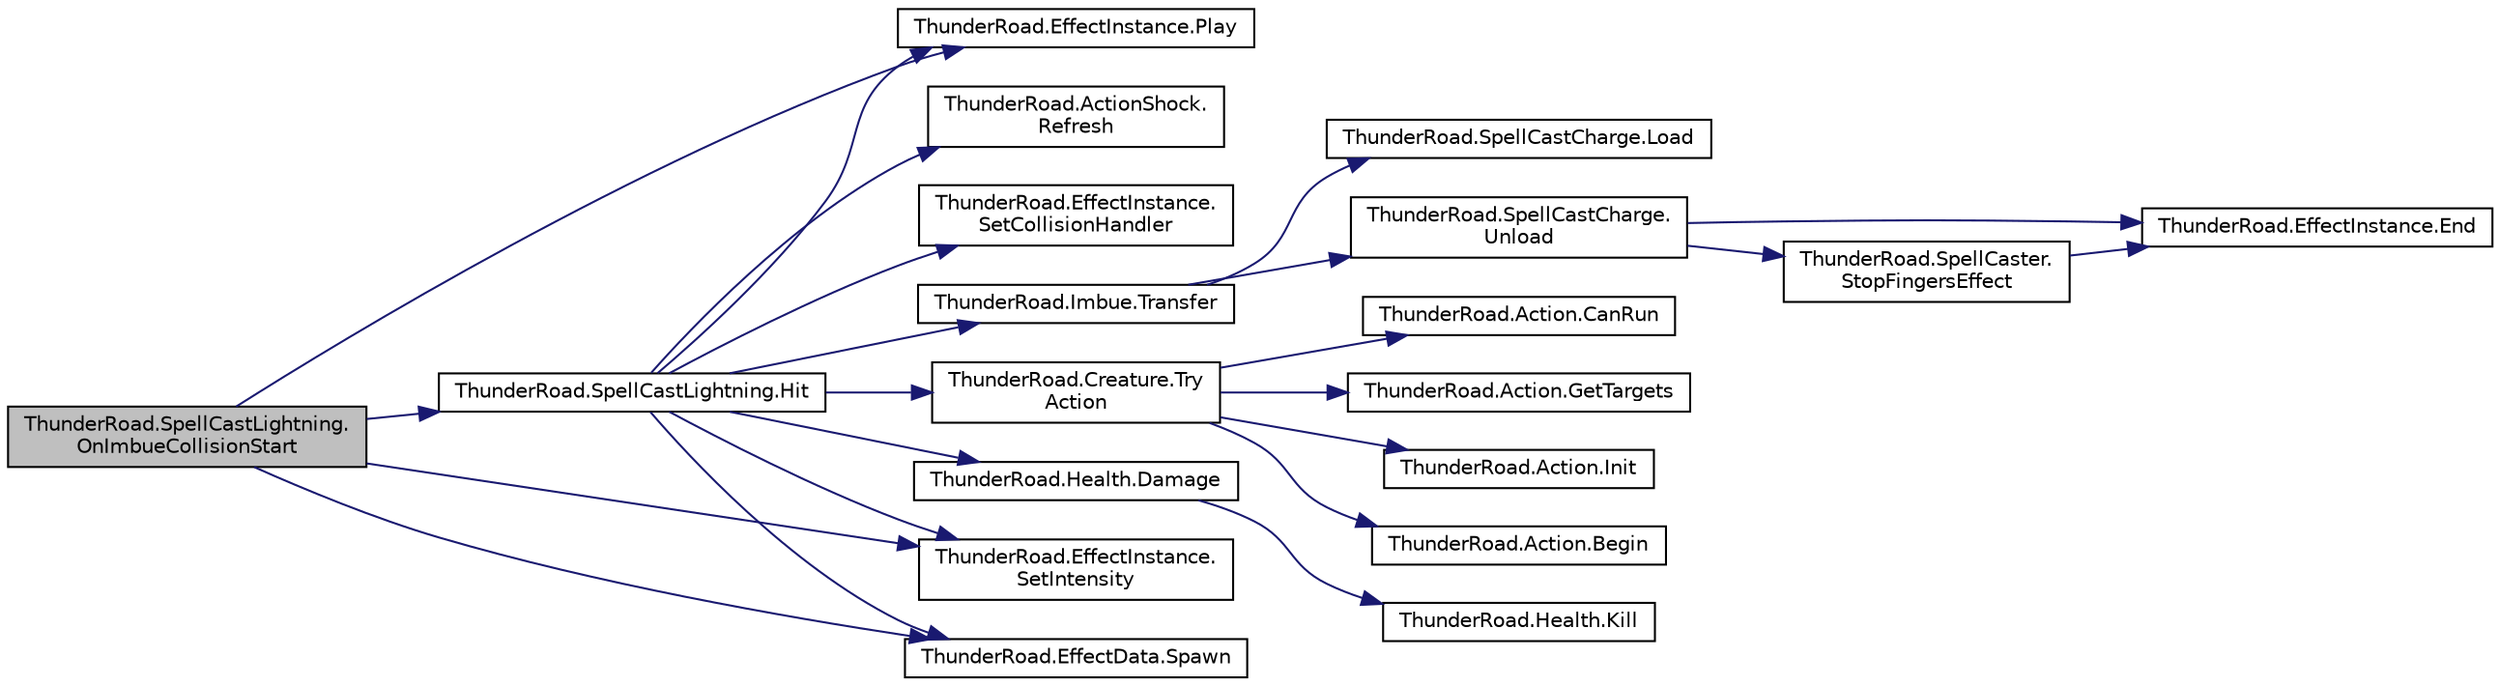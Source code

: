 digraph "ThunderRoad.SpellCastLightning.OnImbueCollisionStart"
{
 // LATEX_PDF_SIZE
  edge [fontname="Helvetica",fontsize="10",labelfontname="Helvetica",labelfontsize="10"];
  node [fontname="Helvetica",fontsize="10",shape=record];
  rankdir="LR";
  Node1 [label="ThunderRoad.SpellCastLightning.\lOnImbueCollisionStart",height=0.2,width=0.4,color="black", fillcolor="grey75", style="filled", fontcolor="black",tooltip="Called when [imbue collision start]."];
  Node1 -> Node2 [color="midnightblue",fontsize="10",style="solid",fontname="Helvetica"];
  Node2 [label="ThunderRoad.SpellCastLightning.Hit",height=0.2,width=0.4,color="black", fillcolor="white", style="filled",URL="$class_thunder_road_1_1_spell_cast_lightning.html#ac99616fcce9ee71492a77146abd6e551",tooltip="Hits the specified collider group."];
  Node2 -> Node3 [color="midnightblue",fontsize="10",style="solid",fontname="Helvetica"];
  Node3 [label="ThunderRoad.Health.Damage",height=0.2,width=0.4,color="black", fillcolor="white", style="filled",URL="$class_thunder_road_1_1_health.html#a18b5ee236846af81d62aeed4fc78e760",tooltip="Damages the specified collision structure."];
  Node3 -> Node4 [color="midnightblue",fontsize="10",style="solid",fontname="Helvetica"];
  Node4 [label="ThunderRoad.Health.Kill",height=0.2,width=0.4,color="black", fillcolor="white", style="filled",URL="$class_thunder_road_1_1_health.html#a2c2a538f37e7523fbd5b75b67afa1985",tooltip="Kills this instance."];
  Node2 -> Node5 [color="midnightblue",fontsize="10",style="solid",fontname="Helvetica"];
  Node5 [label="ThunderRoad.EffectInstance.Play",height=0.2,width=0.4,color="black", fillcolor="white", style="filled",URL="$class_thunder_road_1_1_effect_instance.html#a2e1b93aec710be57d9a9014149f0c5d5",tooltip="Plays the specified step custom hash identifier."];
  Node2 -> Node6 [color="midnightblue",fontsize="10",style="solid",fontname="Helvetica"];
  Node6 [label="ThunderRoad.ActionShock.\lRefresh",height=0.2,width=0.4,color="black", fillcolor="white", style="filled",URL="$class_thunder_road_1_1_action_shock.html#a37b7069e2b72616355d3ead8ff6b7396",tooltip="Refreshes the specified force."];
  Node2 -> Node7 [color="midnightblue",fontsize="10",style="solid",fontname="Helvetica"];
  Node7 [label="ThunderRoad.EffectInstance.\lSetCollisionHandler",height=0.2,width=0.4,color="black", fillcolor="white", style="filled",URL="$class_thunder_road_1_1_effect_instance.html#abb2cbba81a2fbf8710240916e5534613",tooltip="Sets the collision handler."];
  Node2 -> Node8 [color="midnightblue",fontsize="10",style="solid",fontname="Helvetica"];
  Node8 [label="ThunderRoad.EffectInstance.\lSetIntensity",height=0.2,width=0.4,color="black", fillcolor="white", style="filled",URL="$class_thunder_road_1_1_effect_instance.html#ab4b317e4c00e6212a31d9af69fca4d16",tooltip="Sets the intensity."];
  Node2 -> Node9 [color="midnightblue",fontsize="10",style="solid",fontname="Helvetica"];
  Node9 [label="ThunderRoad.EffectData.Spawn",height=0.2,width=0.4,color="black", fillcolor="white", style="filled",URL="$class_thunder_road_1_1_effect_data.html#a63841dec71870c38eba2dd432ff8878e",tooltip="Spawns the specified parent."];
  Node2 -> Node10 [color="midnightblue",fontsize="10",style="solid",fontname="Helvetica"];
  Node10 [label="ThunderRoad.Imbue.Transfer",height=0.2,width=0.4,color="black", fillcolor="white", style="filled",URL="$class_thunder_road_1_1_imbue.html#ac1cadc6d40c3cee4cb9c05a29bff3603",tooltip="Transfers the specified spell cast base."];
  Node10 -> Node11 [color="midnightblue",fontsize="10",style="solid",fontname="Helvetica"];
  Node11 [label="ThunderRoad.SpellCastCharge.Load",height=0.2,width=0.4,color="black", fillcolor="white", style="filled",URL="$class_thunder_road_1_1_spell_cast_charge.html#af5490af67eca672e6a74a7d1b3693648",tooltip="Loads the specified spell caster."];
  Node10 -> Node12 [color="midnightblue",fontsize="10",style="solid",fontname="Helvetica"];
  Node12 [label="ThunderRoad.SpellCastCharge.\lUnload",height=0.2,width=0.4,color="black", fillcolor="white", style="filled",URL="$class_thunder_road_1_1_spell_cast_charge.html#a1a8a0e1b874e778a997eea8e99aaa35d",tooltip="Unloads this instance."];
  Node12 -> Node13 [color="midnightblue",fontsize="10",style="solid",fontname="Helvetica"];
  Node13 [label="ThunderRoad.EffectInstance.End",height=0.2,width=0.4,color="black", fillcolor="white", style="filled",URL="$class_thunder_road_1_1_effect_instance.html#a2145ac61404303ad31bfda14880e77e5",tooltip="Ends the specified loop only."];
  Node12 -> Node14 [color="midnightblue",fontsize="10",style="solid",fontname="Helvetica"];
  Node14 [label="ThunderRoad.SpellCaster.\lStopFingersEffect",height=0.2,width=0.4,color="black", fillcolor="white", style="filled",URL="$class_thunder_road_1_1_spell_caster.html#a0a1f7dabe424e87df53845b1987d8d9d",tooltip="Stops the fingers effect."];
  Node14 -> Node13 [color="midnightblue",fontsize="10",style="solid",fontname="Helvetica"];
  Node2 -> Node15 [color="midnightblue",fontsize="10",style="solid",fontname="Helvetica"];
  Node15 [label="ThunderRoad.Creature.Try\lAction",height=0.2,width=0.4,color="black", fillcolor="white", style="filled",URL="$class_thunder_road_1_1_creature.html#ab050907b4eded79275fefdf36e696378",tooltip="Tries the action."];
  Node15 -> Node16 [color="midnightblue",fontsize="10",style="solid",fontname="Helvetica"];
  Node16 [label="ThunderRoad.Action.Begin",height=0.2,width=0.4,color="black", fillcolor="white", style="filled",URL="$class_thunder_road_1_1_action.html#a4cd7b5811229176ad31386496eeffc95",tooltip="Begins this instance."];
  Node15 -> Node17 [color="midnightblue",fontsize="10",style="solid",fontname="Helvetica"];
  Node17 [label="ThunderRoad.Action.CanRun",height=0.2,width=0.4,color="black", fillcolor="white", style="filled",URL="$class_thunder_road_1_1_action.html#a0a1bddb357a58971b530aed200b7a50f",tooltip="Determines whether this instance can run."];
  Node15 -> Node18 [color="midnightblue",fontsize="10",style="solid",fontname="Helvetica"];
  Node18 [label="ThunderRoad.Action.GetTargets",height=0.2,width=0.4,color="black", fillcolor="white", style="filled",URL="$class_thunder_road_1_1_action.html#aad311ab9fd6fbd0319fe602a266c800a",tooltip="Gets the targets."];
  Node15 -> Node19 [color="midnightblue",fontsize="10",style="solid",fontname="Helvetica"];
  Node19 [label="ThunderRoad.Action.Init",height=0.2,width=0.4,color="black", fillcolor="white", style="filled",URL="$class_thunder_road_1_1_action.html#a8966f3e62d2704f707c76dd43aa6a030",tooltip="Initializes the specified creature."];
  Node1 -> Node5 [color="midnightblue",fontsize="10",style="solid",fontname="Helvetica"];
  Node1 -> Node8 [color="midnightblue",fontsize="10",style="solid",fontname="Helvetica"];
  Node1 -> Node9 [color="midnightblue",fontsize="10",style="solid",fontname="Helvetica"];
}
